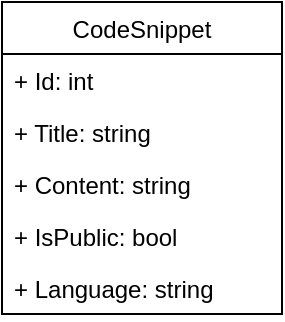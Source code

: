 <mxfile version="13.9.9" type="device"><diagram id="C5RBs43oDa-KdzZeNtuy" name="Page-1"><mxGraphModel dx="1024" dy="592" grid="1" gridSize="10" guides="1" tooltips="1" connect="1" arrows="1" fold="1" page="1" pageScale="1" pageWidth="827" pageHeight="1169" math="0" shadow="0"><root><mxCell id="WIyWlLk6GJQsqaUBKTNV-0"/><mxCell id="WIyWlLk6GJQsqaUBKTNV-1" parent="WIyWlLk6GJQsqaUBKTNV-0"/><mxCell id="Rzw_PNpJD7vsiTDSlQGa-7" value="CodeSnippet" style="swimlane;fontStyle=0;childLayout=stackLayout;horizontal=1;startSize=26;fillColor=none;horizontalStack=0;resizeParent=1;resizeParentMax=0;resizeLast=0;collapsible=1;marginBottom=0;" parent="WIyWlLk6GJQsqaUBKTNV-1" vertex="1"><mxGeometry x="230" y="280" width="140" height="156" as="geometry"/></mxCell><mxCell id="Rzw_PNpJD7vsiTDSlQGa-8" value="+ Id: int" style="text;strokeColor=none;fillColor=none;align=left;verticalAlign=top;spacingLeft=4;spacingRight=4;overflow=hidden;rotatable=0;points=[[0,0.5],[1,0.5]];portConstraint=eastwest;" parent="Rzw_PNpJD7vsiTDSlQGa-7" vertex="1"><mxGeometry y="26" width="140" height="26" as="geometry"/></mxCell><mxCell id="Rzw_PNpJD7vsiTDSlQGa-9" value="+ Title: string" style="text;strokeColor=none;fillColor=none;align=left;verticalAlign=top;spacingLeft=4;spacingRight=4;overflow=hidden;rotatable=0;points=[[0,0.5],[1,0.5]];portConstraint=eastwest;" parent="Rzw_PNpJD7vsiTDSlQGa-7" vertex="1"><mxGeometry y="52" width="140" height="26" as="geometry"/></mxCell><mxCell id="Rzw_PNpJD7vsiTDSlQGa-10" value="+ Content: string" style="text;strokeColor=none;fillColor=none;align=left;verticalAlign=top;spacingLeft=4;spacingRight=4;overflow=hidden;rotatable=0;points=[[0,0.5],[1,0.5]];portConstraint=eastwest;" parent="Rzw_PNpJD7vsiTDSlQGa-7" vertex="1"><mxGeometry y="78" width="140" height="26" as="geometry"/></mxCell><mxCell id="Rzw_PNpJD7vsiTDSlQGa-11" value="+ IsPublic: bool" style="text;strokeColor=none;fillColor=none;align=left;verticalAlign=top;spacingLeft=4;spacingRight=4;overflow=hidden;rotatable=0;points=[[0,0.5],[1,0.5]];portConstraint=eastwest;" parent="Rzw_PNpJD7vsiTDSlQGa-7" vertex="1"><mxGeometry y="104" width="140" height="26" as="geometry"/></mxCell><mxCell id="kOy7Hovs_Un8jczZ_bR3-0" value="+ Language: string" style="text;strokeColor=none;fillColor=none;align=left;verticalAlign=top;spacingLeft=4;spacingRight=4;overflow=hidden;rotatable=0;points=[[0,0.5],[1,0.5]];portConstraint=eastwest;" parent="Rzw_PNpJD7vsiTDSlQGa-7" vertex="1"><mxGeometry y="130" width="140" height="26" as="geometry"/></mxCell></root></mxGraphModel></diagram></mxfile>